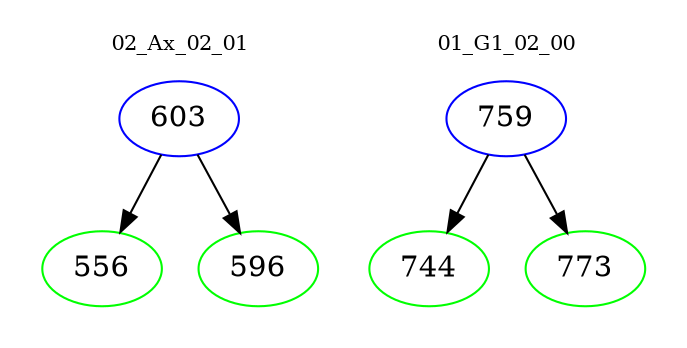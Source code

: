 digraph{
subgraph cluster_0 {
color = white
label = "02_Ax_02_01";
fontsize=10;
T0_603 [label="603", color="blue"]
T0_603 -> T0_556 [color="black"]
T0_556 [label="556", color="green"]
T0_603 -> T0_596 [color="black"]
T0_596 [label="596", color="green"]
}
subgraph cluster_1 {
color = white
label = "01_G1_02_00";
fontsize=10;
T1_759 [label="759", color="blue"]
T1_759 -> T1_744 [color="black"]
T1_744 [label="744", color="green"]
T1_759 -> T1_773 [color="black"]
T1_773 [label="773", color="green"]
}
}
